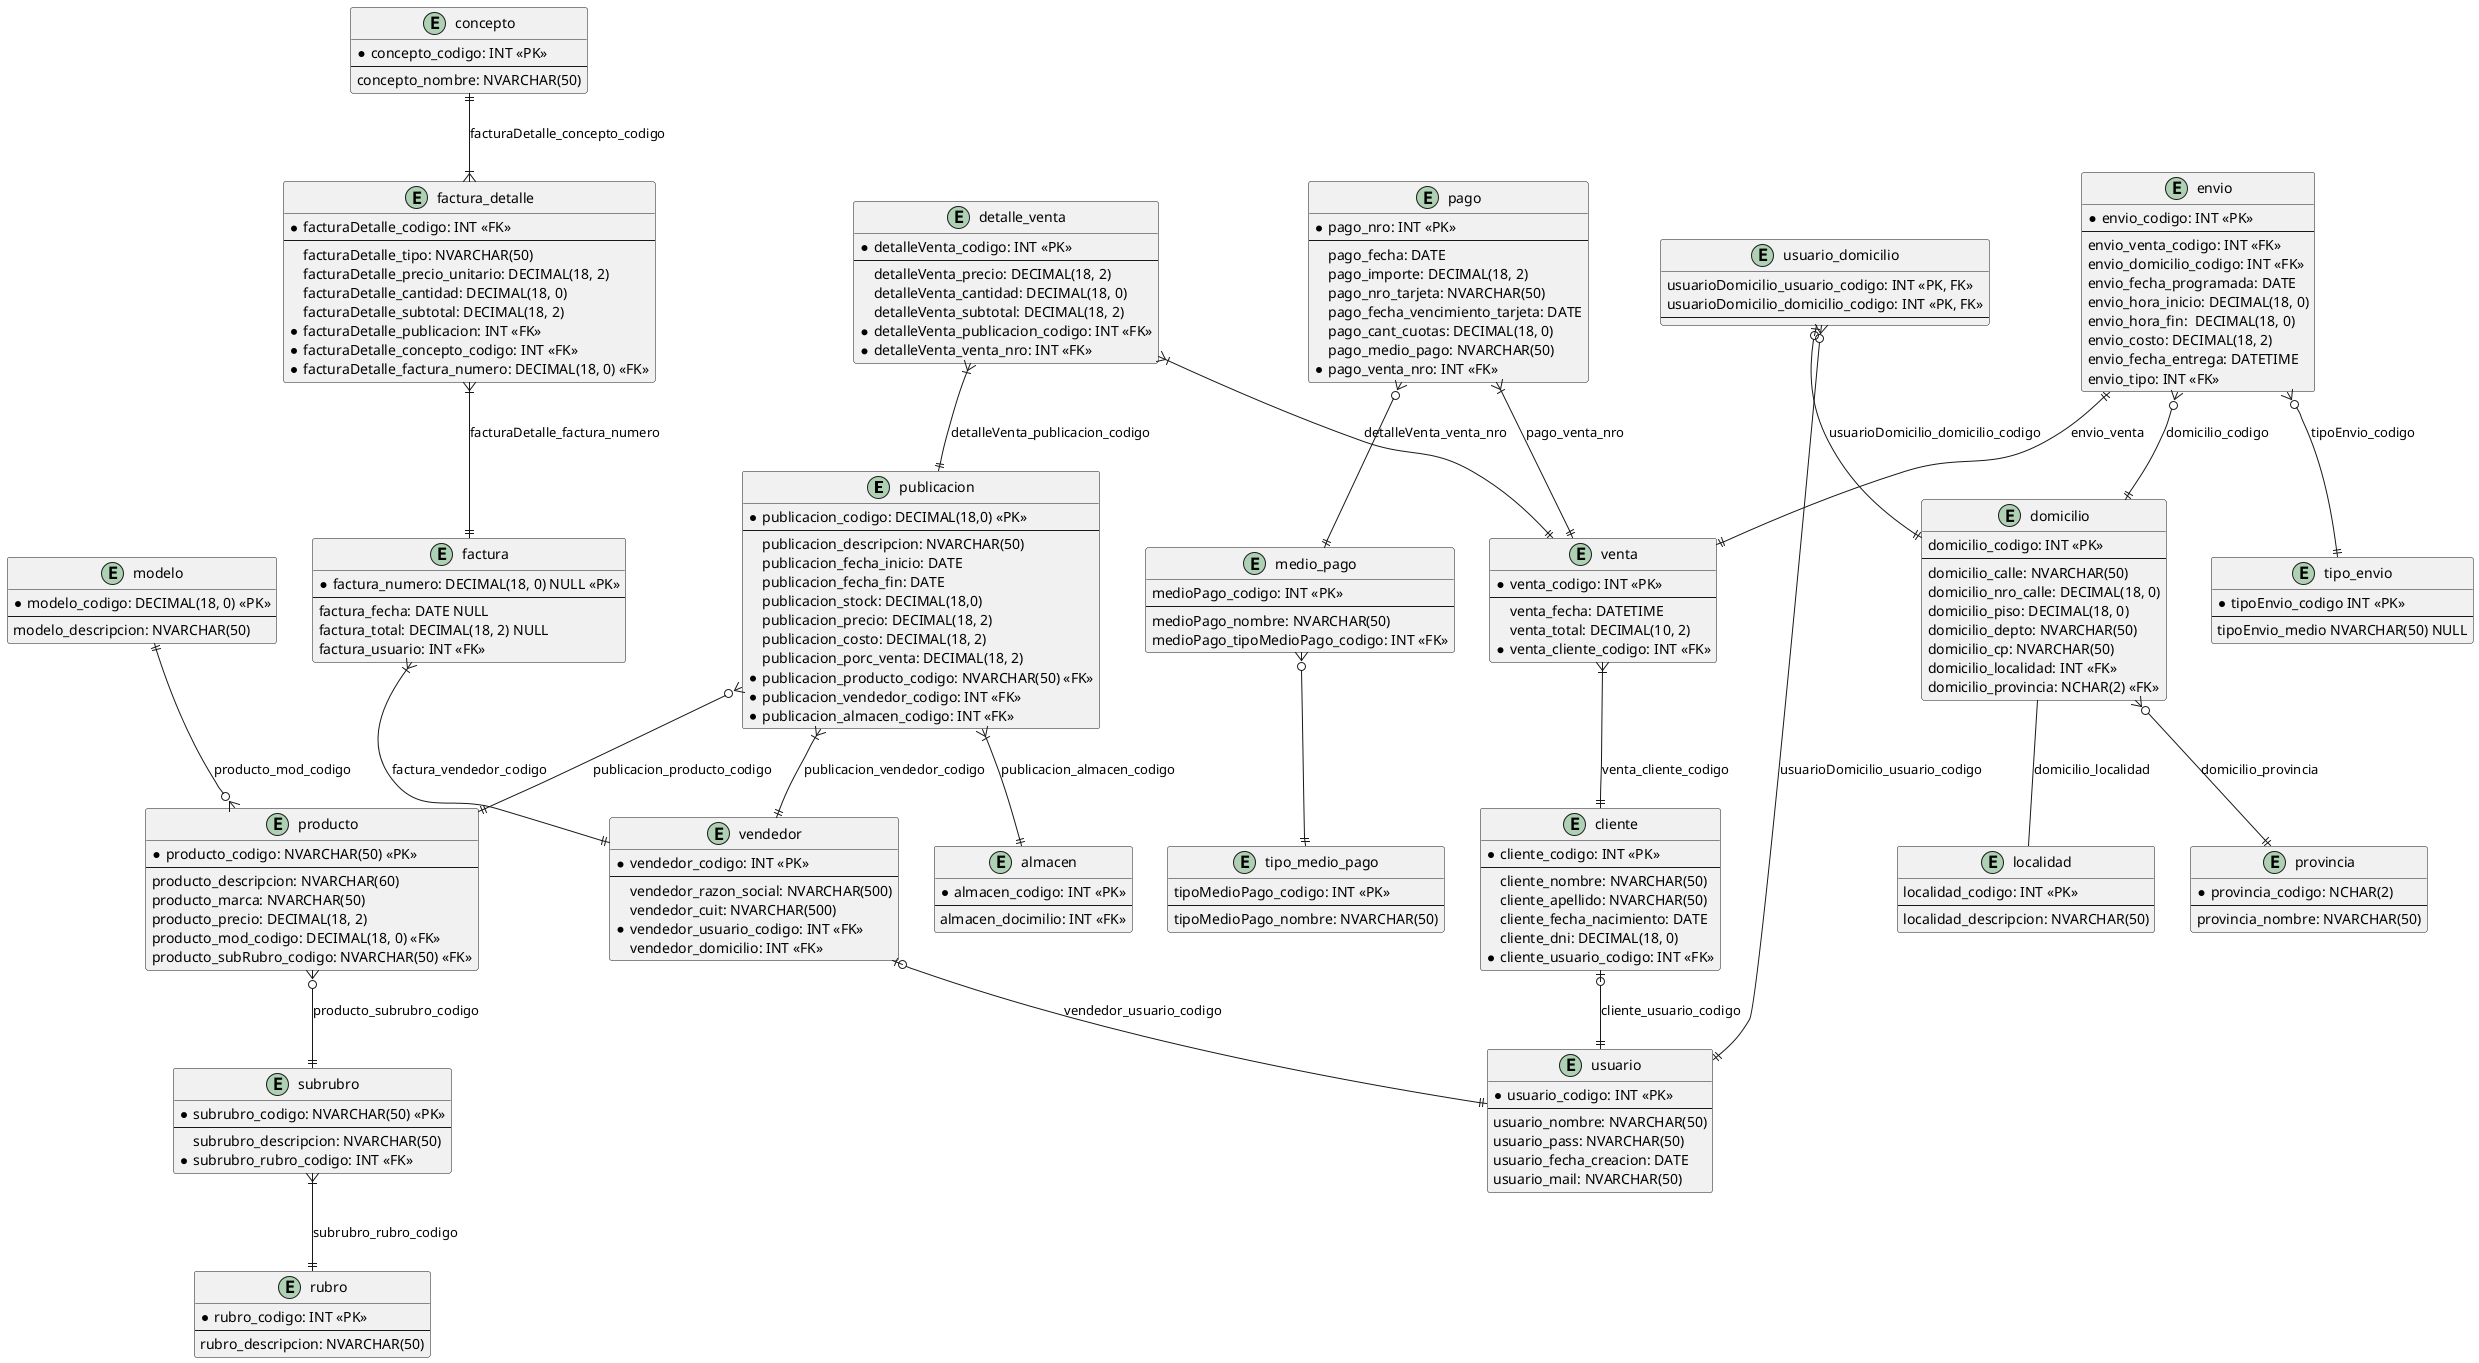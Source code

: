 @startuml diagrama-entidad-relacion-inicial

entity "publicacion" {
  * publicacion_codigo: DECIMAL(18,0) <<PK>>
  --
    publicacion_descripcion: NVARCHAR(50)
    publicacion_fecha_inicio: DATE
    publicacion_fecha_fin: DATE
    publicacion_stock: DECIMAL(18,0)
    publicacion_precio: DECIMAL(18, 2)
    publicacion_costo: DECIMAL(18, 2)
    publicacion_porc_venta: DECIMAL(18, 2)
    * publicacion_producto_codigo: NVARCHAR(50) <<FK>>
    * publicacion_vendedor_codigo: INT <<FK>>
    * publicacion_almacen_codigo: INT <<FK>>
}

entity "producto" {
  * producto_codigo: NVARCHAR(50) <<PK>>
  --
    producto_descripcion: NVARCHAR(60)
    producto_marca: NVARCHAR(50)
    producto_precio: DECIMAL(18, 2)
    producto_mod_codigo: DECIMAL(18, 0) <<FK>>
    producto_subRubro_codigo: NVARCHAR(50) <<FK>>
}

entity "modelo"{
  * modelo_codigo: DECIMAL(18, 0) <<PK>>
  --
    modelo_descripcion: NVARCHAR(50)
}

entity "subrubro" {
  * subrubro_codigo: NVARCHAR(50) <<PK>>
  --
    subrubro_descripcion: NVARCHAR(50)
    * subrubro_rubro_codigo: INT <<FK>>
}

entity "rubro" {
  * rubro_codigo: INT <<PK>>
  --
    rubro_descripcion: NVARCHAR(50)
}

entity "vendedor" {
  * vendedor_codigo: INT <<PK>>
  --
    vendedor_razon_social: NVARCHAR(500)
    vendedor_cuit: NVARCHAR(500)
    * vendedor_usuario_codigo: INT <<FK>>
    vendedor_domicilio: INT <<FK>>  
}

entity "almacen" {
  * almacen_codigo: INT <<PK>>
  --
    almacen_docimilio: INT <<FK>>
}

entity "venta" {
  * venta_codigo: INT <<PK>>
  --
    venta_fecha: DATETIME
    venta_total: DECIMAL(10, 2)
    * venta_cliente_codigo: INT <<FK>>
}

entity "detalle_venta" {
  * detalleVenta_codigo: INT <<PK>>
  --
    detalleVenta_precio: DECIMAL(18, 2)
    detalleVenta_cantidad: DECIMAL(18, 0)
    detalleVenta_subtotal: DECIMAL(18, 2)
    * detalleVenta_publicacion_codigo: INT <<FK>>
    * detalleVenta_venta_nro: INT <<FK>>
}

entity "cliente" {
  * cliente_codigo: INT <<PK>>
  --
    cliente_nombre: NVARCHAR(50)
    cliente_apellido: NVARCHAR(50)
    cliente_fecha_nacimiento: DATE
    cliente_dni: DECIMAL(18, 0)
    * cliente_usuario_codigo: INT <<FK>> 
}

entity "pago" {
  * pago_nro: INT <<PK>>
  --
    pago_fecha: DATE
    pago_importe: DECIMAL(18, 2)
    pago_nro_tarjeta: NVARCHAR(50)
    pago_fecha_vencimiento_tarjeta: DATE
    pago_cant_cuotas: DECIMAL(18, 0)
    pago_medio_pago: NVARCHAR(50)
    * pago_venta_nro: INT <<FK>>
}

entity "medio_pago" {
  medioPago_codigo: INT <<PK>>
  --
    medioPago_nombre: NVARCHAR(50)
    medioPago_tipoMedioPago_codigo: INT <<FK>>
}

entity "tipo_medio_pago" {
  tipoMedioPago_codigo: INT <<PK>>
  --
    tipoMedioPago_nombre: NVARCHAR(50)
}

entity "usuario" {
  * usuario_codigo: INT <<PK>>
  --
    usuario_nombre: NVARCHAR(50)
    usuario_pass: NVARCHAR(50)
    usuario_fecha_creacion: DATE
    usuario_mail: NVARCHAR(50)
}

entity "domicilio" {
  domicilio_codigo: INT <<PK>>
  --
    domicilio_calle: NVARCHAR(50)
    domicilio_nro_calle: DECIMAL(18, 0)
    domicilio_piso: DECIMAL(18, 0)
    domicilio_depto: NVARCHAR(50)
    domicilio_cp: NVARCHAR(50)
    domicilio_localidad: INT <<FK>>
    domicilio_provincia: NCHAR(2) <<FK>>
}

entity "usuario_domicilio" {
  usuarioDomicilio_usuario_codigo: INT <<PK, FK>>
  usuarioDomicilio_domicilio_codigo: INT <<PK, FK>>
  --
}

entity "localidad" {
  localidad_codigo: INT <<PK>>
  --
    localidad_descripcion: NVARCHAR(50) 
}

entity "provincia"{
  * provincia_codigo: NCHAR(2)
  --
    provincia_nombre: NVARCHAR(50)
}

entity "envio" {
  * envio_codigo: INT <<PK>>
  --
   envio_venta_codigo: INT <<FK>>
   envio_domicilio_codigo: INT <<FK>>
   envio_fecha_programada: DATE
   envio_hora_inicio: DECIMAL(18, 0)
   envio_hora_fin:  DECIMAL(18, 0)
   envio_costo: DECIMAL(18, 2)
   envio_fecha_entrega: DATETIME
   envio_tipo: INT <<FK>>
}

entity "tipo_envio" {
  * tipoEnvio_codigo INT <<PK>>
  --
    tipoEnvio_medio NVARCHAR(50) NULL
}

entity "factura" {
  * factura_numero: DECIMAL(18, 0) NULL <<PK>>
  --
    factura_fecha: DATE NULL
    factura_total: DECIMAL(18, 2) NULL
    factura_usuario: INT <<FK>> 
}

entity "factura_detalle" {
  * facturaDetalle_codigo: INT <<FK>>
  --
    facturaDetalle_tipo: NVARCHAR(50) 
    facturaDetalle_precio_unitario: DECIMAL(18, 2)
    facturaDetalle_cantidad: DECIMAL(18, 0)
    facturaDetalle_subtotal: DECIMAL(18, 2)
    * facturaDetalle_publicacion: INT <<FK>> 
    * facturaDetalle_concepto_codigo: INT <<FK>>
    * facturaDetalle_factura_numero: DECIMAL(18, 0) <<FK>>
    'TODO: una factura puede tener una publicación o varias? si es una, movemos la publicación a factura
}

entity "concepto" {
  * concepto_codigo: INT <<PK>>
  --
    concepto_nombre: NVARCHAR(50)
}

concepto ||--|{ factura_detalle: "facturaDetalle_concepto_codigo"
factura_detalle }|--|| factura: "facturaDetalle_factura_numero"

publicacion }o--|| producto : "publicacion_producto_codigo"
producto }o--|| subrubro : "producto_subrubro_codigo"
subrubro }|--|| rubro : "subrubro_rubro_codigo"
publicacion }|--|| vendedor : "publicacion_vendedor_codigo"
publicacion }|--|| almacen : "publicacion_almacen_codigo"

venta }|--|| cliente : "venta_cliente_codigo"
detalle_venta }|--|| venta : "detalleVenta_venta_nro"
detalle_venta }|--|| publicacion : "detalleVenta_publicacion_codigo"

pago }|--|| venta : "pago_venta_nro"
factura }|--|| vendedor : "factura_vendedor_codigo"

domicilio }o--|| provincia: "domicilio_provincia"
domicilio -- localidad: "domicilio_localidad"

usuario_domicilio |o--|| domicilio: "usuarioDomicilio_domicilio_codigo"
usuario_domicilio }o--|| usuario: "usuarioDomicilio_usuario_codigo"
modelo ||--o{ producto: "producto_mod_codigo"
vendedor |o--|| usuario: "vendedor_usuario_codigo"
cliente |o--|| usuario: "cliente_usuario_codigo" 

envio }o--|| tipo_envio : "tipoEnvio_codigo"
envio }o--|| domicilio : "domicilio_codigo"
envio ||--|| venta : "envio_venta"

pago }o--|| medio_pago
medio_pago }o--|| tipo_medio_pago

@enduml